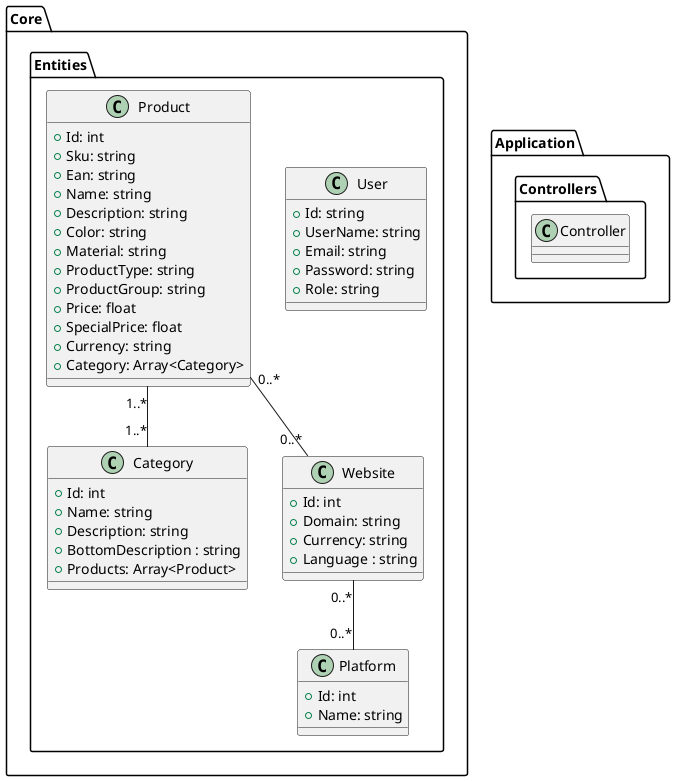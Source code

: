 @startuml Design Class Diagram (DCD)

package Core <<Folder>> {

    package Entities <<Folder>> {
        class User {
            + Id: string
            + UserName: string
            + Email: string
            + Password: string
            + Role: string        
        }

        ' REVIEW - Har tilføjet Currency og ændret navigation property til Arry<Category>
        class Product {
            + Id: int
            + Sku: string
            + Ean: string
            + Name: string
            + Description: string
            + Color: string
            + Material: string
            + ProductType: string
            + ProductGroup: string
            + Price: float
            + SpecialPrice: float     
            + Currency: string
            + Category: Array<Category>
        }

        class Category {
            + Id: int
            + Name: string
            + Description: string
            + BottomDescription : string
            + Products: Array<Product>
        }

        class Website {
            + Id: int
            + Domain: string
            + Currency: string
            + Language : string
        }

        class Platform {
            + Id: int
            + Name: string
        }

        ' class Localization {
        '     + Id: int
        '     + Language: string
        ' }
    }
}
package Application <<Folder>> {
    package Controllers <<Folder>> {
        class Controller
    }
}

Product "1..*" -- "1..*" Category
Product "0..*" -- "0..*" Website
' Website "0..1" -- "0..1" Localization
Website "0..*" -- "0..*" Platform



@enduml